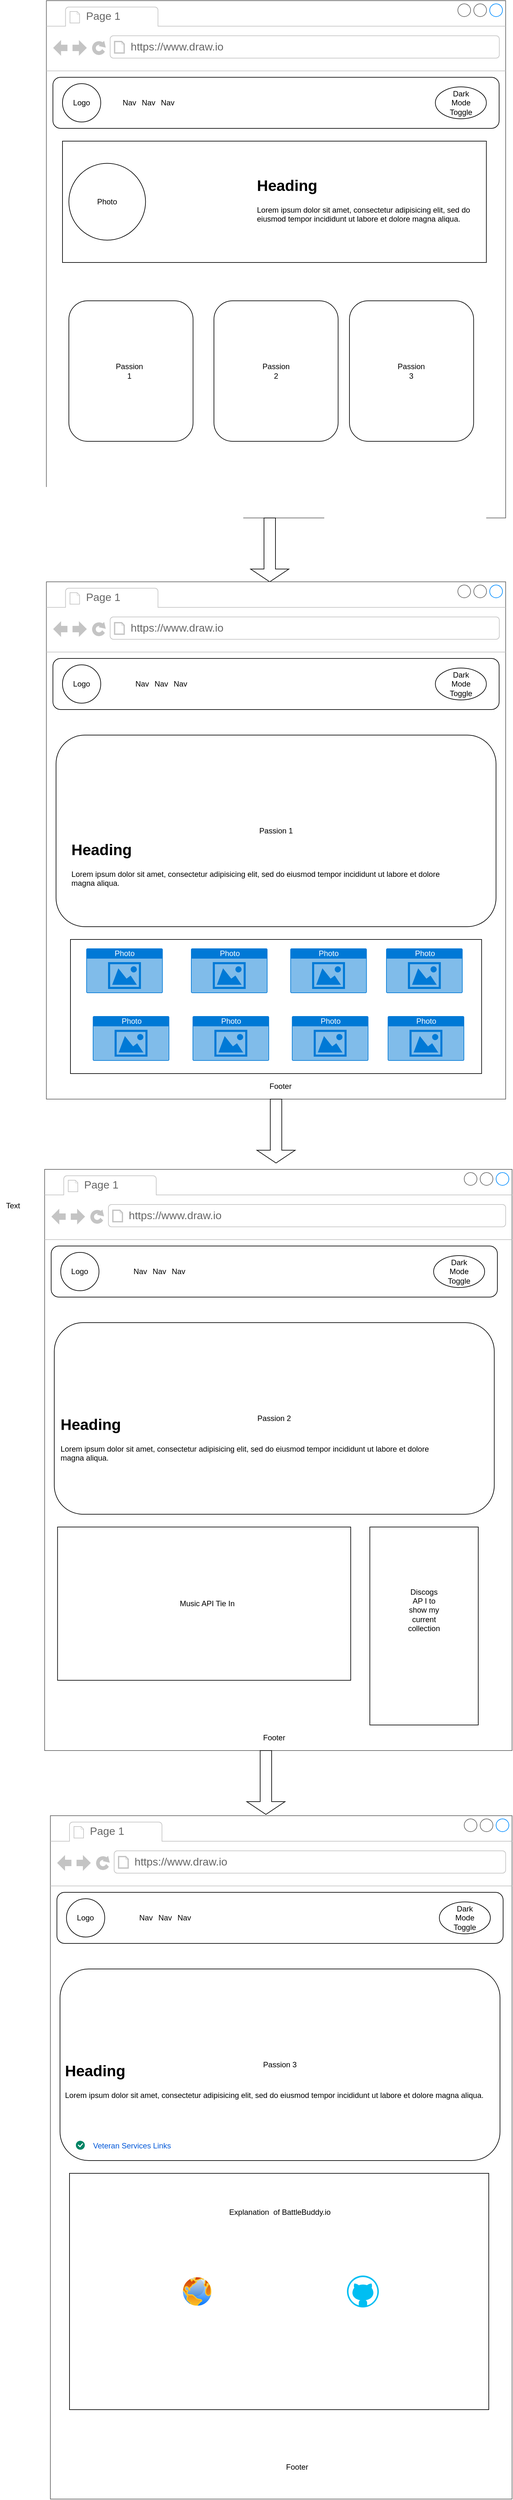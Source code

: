 <mxfile version="13.1.3">
    <diagram id="6hGFLwfOUW9BJ-s0fimq" name="Page-1">
        <mxGraphModel dx="1901" dy="798" grid="1" gridSize="10" guides="1" tooltips="1" connect="1" arrows="1" fold="1" page="1" pageScale="1" pageWidth="827" pageHeight="1169" math="0" shadow="0">
            <root>
                <mxCell id="0"/>
                <mxCell id="1" parent="0"/>
                <mxCell id="2" value="" style="rounded=0;whiteSpace=wrap;html=1;" parent="1" vertex="1">
                    <mxGeometry x="76" y="180" width="600" height="460" as="geometry"/>
                </mxCell>
                <mxCell id="6" value="" style="strokeWidth=1;shadow=0;dashed=0;align=center;html=1;shape=mxgraph.mockup.containers.browserWindow;rSize=0;strokeColor=#666666;strokeColor2=#008cff;strokeColor3=#c4c4c4;mainText=,;recursiveResize=0;" parent="1" vertex="1">
                    <mxGeometry x="69.75" y="180" width="720.25" height="810" as="geometry"/>
                </mxCell>
                <mxCell id="7" value="Page 1" style="strokeWidth=1;shadow=0;dashed=0;align=center;html=1;shape=mxgraph.mockup.containers.anchor;fontSize=17;fontColor=#666666;align=left;" parent="6" vertex="1">
                    <mxGeometry x="60" y="12" width="110" height="26" as="geometry"/>
                </mxCell>
                <mxCell id="8" value="https://www.draw.io" style="strokeWidth=1;shadow=0;dashed=0;align=center;html=1;shape=mxgraph.mockup.containers.anchor;rSize=0;fontSize=17;fontColor=#666666;align=left;" parent="6" vertex="1">
                    <mxGeometry x="130" y="60" width="250" height="26" as="geometry"/>
                </mxCell>
                <mxCell id="27" value="" style="rounded=0;whiteSpace=wrap;html=1;" parent="6" vertex="1">
                    <mxGeometry x="25.25" y="220" width="664.75" height="190" as="geometry"/>
                </mxCell>
                <mxCell id="48" value="" style="rounded=1;whiteSpace=wrap;html=1;" parent="6" vertex="1">
                    <mxGeometry x="10.25" y="120" width="699.75" height="80" as="geometry"/>
                </mxCell>
                <mxCell id="50" value="" style="ellipse;whiteSpace=wrap;html=1;aspect=fixed;" parent="6" vertex="1">
                    <mxGeometry x="25.25" y="130" width="60" height="60" as="geometry"/>
                </mxCell>
                <mxCell id="51" value="" style="ellipse;whiteSpace=wrap;html=1;" parent="6" vertex="1">
                    <mxGeometry x="610" y="135" width="80" height="50" as="geometry"/>
                </mxCell>
                <mxCell id="54" value="Logo" style="text;html=1;strokeColor=none;fillColor=none;align=center;verticalAlign=middle;whiteSpace=wrap;rounded=0;" parent="6" vertex="1">
                    <mxGeometry x="35.25" y="150" width="40" height="20" as="geometry"/>
                </mxCell>
                <mxCell id="55" value="Dark Mode Toggle" style="text;html=1;strokeColor=none;fillColor=none;align=center;verticalAlign=middle;whiteSpace=wrap;rounded=0;" parent="6" vertex="1">
                    <mxGeometry x="630" y="150" width="40" height="20" as="geometry"/>
                </mxCell>
                <mxCell id="59" value="&lt;h1&gt;Heading&lt;/h1&gt;&lt;p&gt;Lorem ipsum dolor sit amet, consectetur adipisicing elit, sed do eiusmod tempor incididunt ut labore et dolore magna aliqua.&lt;/p&gt;" style="text;html=1;strokeColor=none;fillColor=none;spacing=5;spacingTop=-20;whiteSpace=wrap;overflow=hidden;rounded=0;" parent="6" vertex="1">
                    <mxGeometry x="325.25" y="270" width="344.75" height="120" as="geometry"/>
                </mxCell>
                <mxCell id="60" value="" style="ellipse;whiteSpace=wrap;html=1;aspect=fixed;" parent="6" vertex="1">
                    <mxGeometry x="35.25" y="254.75" width="120.25" height="120.25" as="geometry"/>
                </mxCell>
                <mxCell id="61" value="Photo" style="text;html=1;strokeColor=none;fillColor=none;align=center;verticalAlign=middle;whiteSpace=wrap;rounded=0;" parent="6" vertex="1">
                    <mxGeometry x="75.25" y="304.88" width="40" height="20" as="geometry"/>
                </mxCell>
                <mxCell id="62" value="" style="rounded=1;whiteSpace=wrap;html=1;" parent="6" vertex="1">
                    <mxGeometry x="35.25" y="470" width="194.75" height="220" as="geometry"/>
                </mxCell>
                <mxCell id="64" value="" style="rounded=1;whiteSpace=wrap;html=1;" parent="6" vertex="1">
                    <mxGeometry x="475.25" y="470" width="194.75" height="220" as="geometry"/>
                </mxCell>
                <mxCell id="63" value="" style="rounded=1;whiteSpace=wrap;html=1;" parent="6" vertex="1">
                    <mxGeometry x="262.76" y="470" width="194.75" height="220" as="geometry"/>
                </mxCell>
                <mxCell id="65" value="Passion 1" style="text;html=1;strokeColor=none;fillColor=none;align=center;verticalAlign=middle;whiteSpace=wrap;rounded=0;" parent="6" vertex="1">
                    <mxGeometry x="110.25" y="570" width="40" height="20" as="geometry"/>
                </mxCell>
                <mxCell id="66" value="Passion 2" style="text;html=1;strokeColor=none;fillColor=none;align=center;verticalAlign=middle;whiteSpace=wrap;rounded=0;" parent="6" vertex="1">
                    <mxGeometry x="340.13" y="570" width="40" height="20" as="geometry"/>
                </mxCell>
                <mxCell id="67" value="Passion 3" style="text;html=1;strokeColor=none;fillColor=none;align=center;verticalAlign=middle;whiteSpace=wrap;rounded=0;" parent="6" vertex="1">
                    <mxGeometry x="552.63" y="570" width="40" height="20" as="geometry"/>
                </mxCell>
                <mxCell id="109" value="Nav" style="text;html=1;strokeColor=none;fillColor=none;align=center;verticalAlign=middle;whiteSpace=wrap;rounded=0;" parent="6" vertex="1">
                    <mxGeometry x="140.5" y="150" width="40" height="20" as="geometry"/>
                </mxCell>
                <mxCell id="110" value="Nav" style="text;html=1;strokeColor=none;fillColor=none;align=center;verticalAlign=middle;whiteSpace=wrap;rounded=0;" parent="6" vertex="1">
                    <mxGeometry x="110.25" y="150" width="40" height="20" as="geometry"/>
                </mxCell>
                <mxCell id="111" value="Nav" style="text;html=1;strokeColor=none;fillColor=none;align=center;verticalAlign=middle;whiteSpace=wrap;rounded=0;" parent="6" vertex="1">
                    <mxGeometry x="170.25" y="150" width="40" height="20" as="geometry"/>
                </mxCell>
                <mxCell id="69" value="" style="shape=singleArrow;direction=south;whiteSpace=wrap;html=1;" parent="1" vertex="1">
                    <mxGeometry x="390" y="990" width="60" height="100" as="geometry"/>
                </mxCell>
                <mxCell id="70" value="" style="strokeWidth=1;shadow=0;dashed=0;align=center;html=1;shape=mxgraph.mockup.containers.browserWindow;rSize=0;strokeColor=#666666;strokeColor2=#008cff;strokeColor3=#c4c4c4;mainText=,;recursiveResize=0;" parent="1" vertex="1">
                    <mxGeometry x="69.75" y="1090" width="720.25" height="810" as="geometry"/>
                </mxCell>
                <mxCell id="128" value="" style="rounded=0;whiteSpace=wrap;html=1;" parent="70" vertex="1">
                    <mxGeometry x="37.75" y="560" width="644.75" height="210" as="geometry"/>
                </mxCell>
                <mxCell id="71" value="Page 1" style="strokeWidth=1;shadow=0;dashed=0;align=center;html=1;shape=mxgraph.mockup.containers.anchor;fontSize=17;fontColor=#666666;align=left;" parent="70" vertex="1">
                    <mxGeometry x="60" y="12" width="110" height="26" as="geometry"/>
                </mxCell>
                <mxCell id="72" value="https://www.draw.io" style="strokeWidth=1;shadow=0;dashed=0;align=center;html=1;shape=mxgraph.mockup.containers.anchor;rSize=0;fontSize=17;fontColor=#666666;align=left;" parent="70" vertex="1">
                    <mxGeometry x="130" y="60" width="250" height="26" as="geometry"/>
                </mxCell>
                <mxCell id="74" value="" style="rounded=1;whiteSpace=wrap;html=1;" parent="70" vertex="1">
                    <mxGeometry x="10.25" y="120" width="699.75" height="80" as="geometry"/>
                </mxCell>
                <mxCell id="75" value="" style="ellipse;whiteSpace=wrap;html=1;aspect=fixed;" parent="70" vertex="1">
                    <mxGeometry x="25.25" y="130" width="60" height="60" as="geometry"/>
                </mxCell>
                <mxCell id="76" value="" style="ellipse;whiteSpace=wrap;html=1;" parent="70" vertex="1">
                    <mxGeometry x="610" y="135" width="80" height="50" as="geometry"/>
                </mxCell>
                <mxCell id="77" value="Logo" style="text;html=1;strokeColor=none;fillColor=none;align=center;verticalAlign=middle;whiteSpace=wrap;rounded=0;" parent="70" vertex="1">
                    <mxGeometry x="35.25" y="150" width="40" height="20" as="geometry"/>
                </mxCell>
                <mxCell id="78" value="Dark Mode Toggle" style="text;html=1;strokeColor=none;fillColor=none;align=center;verticalAlign=middle;whiteSpace=wrap;rounded=0;" parent="70" vertex="1">
                    <mxGeometry x="630" y="150" width="40" height="20" as="geometry"/>
                </mxCell>
                <mxCell id="82" value="" style="rounded=1;whiteSpace=wrap;html=1;" parent="70" vertex="1">
                    <mxGeometry x="15.13" y="240" width="690" height="300" as="geometry"/>
                </mxCell>
                <mxCell id="85" value="Passion 1" style="text;html=1;strokeColor=none;fillColor=none;align=center;verticalAlign=middle;whiteSpace=wrap;rounded=0;" parent="70" vertex="1">
                    <mxGeometry x="317.25" y="350" width="85.75" height="80" as="geometry"/>
                </mxCell>
                <mxCell id="106" value="Nav" style="text;html=1;strokeColor=none;fillColor=none;align=center;verticalAlign=middle;whiteSpace=wrap;rounded=0;" parent="70" vertex="1">
                    <mxGeometry x="130" y="150" width="40" height="20" as="geometry"/>
                </mxCell>
                <mxCell id="107" value="Nav" style="text;html=1;strokeColor=none;fillColor=none;align=center;verticalAlign=middle;whiteSpace=wrap;rounded=0;" parent="70" vertex="1">
                    <mxGeometry x="160.25" y="150" width="40" height="20" as="geometry"/>
                </mxCell>
                <mxCell id="108" value="Nav" style="text;html=1;strokeColor=none;fillColor=none;align=center;verticalAlign=middle;whiteSpace=wrap;rounded=0;" parent="70" vertex="1">
                    <mxGeometry x="190" y="150" width="40" height="20" as="geometry"/>
                </mxCell>
                <mxCell id="129" value="Photo" style="html=1;strokeColor=none;fillColor=#0079D6;labelPosition=center;verticalLabelPosition=middle;verticalAlign=top;align=center;fontSize=12;outlineConnect=0;spacingTop=-6;fontColor=#FFFFFF;shape=mxgraph.sitemap.photo;" parent="70" vertex="1">
                    <mxGeometry x="62.5" y="574" width="120" height="70" as="geometry"/>
                </mxCell>
                <mxCell id="130" value="Photo" style="html=1;strokeColor=none;fillColor=#0079D6;labelPosition=center;verticalLabelPosition=middle;verticalAlign=top;align=center;fontSize=12;outlineConnect=0;spacingTop=-6;fontColor=#FFFFFF;shape=mxgraph.sitemap.photo;" parent="70" vertex="1">
                    <mxGeometry x="226.75" y="574" width="120" height="70" as="geometry"/>
                </mxCell>
                <mxCell id="131" value="Photo" style="html=1;strokeColor=none;fillColor=#0079D6;labelPosition=center;verticalLabelPosition=middle;verticalAlign=top;align=center;fontSize=12;outlineConnect=0;spacingTop=-6;fontColor=#FFFFFF;shape=mxgraph.sitemap.photo;" parent="70" vertex="1">
                    <mxGeometry x="382.5" y="574" width="120" height="70" as="geometry"/>
                </mxCell>
                <mxCell id="132" value="Photo" style="html=1;strokeColor=none;fillColor=#0079D6;labelPosition=center;verticalLabelPosition=middle;verticalAlign=top;align=center;fontSize=12;outlineConnect=0;spacingTop=-6;fontColor=#FFFFFF;shape=mxgraph.sitemap.photo;" parent="70" vertex="1">
                    <mxGeometry x="532.75" y="574" width="120" height="70" as="geometry"/>
                </mxCell>
                <mxCell id="133" value="Photo" style="html=1;strokeColor=none;fillColor=#0079D6;labelPosition=center;verticalLabelPosition=middle;verticalAlign=top;align=center;fontSize=12;outlineConnect=0;spacingTop=-6;fontColor=#FFFFFF;shape=mxgraph.sitemap.photo;" parent="70" vertex="1">
                    <mxGeometry x="72.75" y="680" width="120" height="70" as="geometry"/>
                </mxCell>
                <mxCell id="134" value="Photo" style="html=1;strokeColor=none;fillColor=#0079D6;labelPosition=center;verticalLabelPosition=middle;verticalAlign=top;align=center;fontSize=12;outlineConnect=0;spacingTop=-6;fontColor=#FFFFFF;shape=mxgraph.sitemap.photo;" parent="70" vertex="1">
                    <mxGeometry x="229.25" y="680" width="120" height="70" as="geometry"/>
                </mxCell>
                <mxCell id="135" value="Photo" style="html=1;strokeColor=none;fillColor=#0079D6;labelPosition=center;verticalLabelPosition=middle;verticalAlign=top;align=center;fontSize=12;outlineConnect=0;spacingTop=-6;fontColor=#FFFFFF;shape=mxgraph.sitemap.photo;" parent="70" vertex="1">
                    <mxGeometry x="385" y="680" width="120" height="70" as="geometry"/>
                </mxCell>
                <mxCell id="136" value="Photo" style="html=1;strokeColor=none;fillColor=#0079D6;labelPosition=center;verticalLabelPosition=middle;verticalAlign=top;align=center;fontSize=12;outlineConnect=0;spacingTop=-6;fontColor=#FFFFFF;shape=mxgraph.sitemap.photo;" parent="70" vertex="1">
                    <mxGeometry x="535.25" y="680" width="120" height="70" as="geometry"/>
                </mxCell>
                <mxCell id="193" value="&lt;h1&gt;Heading&lt;/h1&gt;&lt;p&gt;Lorem ipsum dolor sit amet, consectetur adipisicing elit, sed do eiusmod tempor incididunt ut labore et dolore magna aliqua.&lt;/p&gt;" style="text;html=1;strokeColor=none;fillColor=none;spacing=5;spacingTop=-20;whiteSpace=wrap;overflow=hidden;rounded=0;" vertex="1" parent="70">
                    <mxGeometry x="34.25" y="400" width="605.75" height="160" as="geometry"/>
                </mxCell>
                <mxCell id="197" value="Footer" style="text;html=1;strokeColor=none;fillColor=none;align=center;verticalAlign=middle;whiteSpace=wrap;rounded=0;" vertex="1" parent="70">
                    <mxGeometry x="34.25" y="780" width="666" height="20" as="geometry"/>
                </mxCell>
                <mxCell id="137" value="" style="shape=singleArrow;direction=south;whiteSpace=wrap;html=1;" parent="1" vertex="1">
                    <mxGeometry x="399.88" y="1900" width="60" height="100" as="geometry"/>
                </mxCell>
                <mxCell id="138" value="" style="strokeWidth=1;shadow=0;dashed=0;align=center;html=1;shape=mxgraph.mockup.containers.browserWindow;rSize=0;strokeColor=#666666;strokeColor2=#008cff;strokeColor3=#c4c4c4;mainText=,;recursiveResize=0;" parent="1" vertex="1">
                    <mxGeometry x="67" y="2010" width="733" height="910" as="geometry"/>
                </mxCell>
                <mxCell id="140" value="Page 1" style="strokeWidth=1;shadow=0;dashed=0;align=center;html=1;shape=mxgraph.mockup.containers.anchor;fontSize=17;fontColor=#666666;align=left;" parent="138" vertex="1">
                    <mxGeometry x="60" y="12" width="110" height="26" as="geometry"/>
                </mxCell>
                <mxCell id="141" value="https://www.draw.io" style="strokeWidth=1;shadow=0;dashed=0;align=center;html=1;shape=mxgraph.mockup.containers.anchor;rSize=0;fontSize=17;fontColor=#666666;align=left;" parent="138" vertex="1">
                    <mxGeometry x="130" y="60" width="250" height="26" as="geometry"/>
                </mxCell>
                <mxCell id="142" value="" style="rounded=1;whiteSpace=wrap;html=1;" parent="138" vertex="1">
                    <mxGeometry x="10.25" y="120" width="699.75" height="80" as="geometry"/>
                </mxCell>
                <mxCell id="143" value="" style="ellipse;whiteSpace=wrap;html=1;aspect=fixed;" parent="138" vertex="1">
                    <mxGeometry x="25.25" y="130" width="60" height="60" as="geometry"/>
                </mxCell>
                <mxCell id="144" value="" style="ellipse;whiteSpace=wrap;html=1;" parent="138" vertex="1">
                    <mxGeometry x="610" y="135" width="80" height="50" as="geometry"/>
                </mxCell>
                <mxCell id="145" value="Logo" style="text;html=1;strokeColor=none;fillColor=none;align=center;verticalAlign=middle;whiteSpace=wrap;rounded=0;" parent="138" vertex="1">
                    <mxGeometry x="35.25" y="150" width="40" height="20" as="geometry"/>
                </mxCell>
                <mxCell id="146" value="Dark Mode Toggle" style="text;html=1;strokeColor=none;fillColor=none;align=center;verticalAlign=middle;whiteSpace=wrap;rounded=0;" parent="138" vertex="1">
                    <mxGeometry x="630" y="150" width="40" height="20" as="geometry"/>
                </mxCell>
                <mxCell id="147" value="" style="rounded=1;whiteSpace=wrap;html=1;" parent="138" vertex="1">
                    <mxGeometry x="15.13" y="240" width="690" height="300" as="geometry"/>
                </mxCell>
                <mxCell id="148" value="Passion 2" style="text;html=1;strokeColor=none;fillColor=none;align=center;verticalAlign=middle;whiteSpace=wrap;rounded=0;" parent="138" vertex="1">
                    <mxGeometry x="317.25" y="350" width="85.75" height="80" as="geometry"/>
                </mxCell>
                <mxCell id="149" value="Nav" style="text;html=1;strokeColor=none;fillColor=none;align=center;verticalAlign=middle;whiteSpace=wrap;rounded=0;" parent="138" vertex="1">
                    <mxGeometry x="130" y="150" width="40" height="20" as="geometry"/>
                </mxCell>
                <mxCell id="150" value="Nav" style="text;html=1;strokeColor=none;fillColor=none;align=center;verticalAlign=middle;whiteSpace=wrap;rounded=0;" parent="138" vertex="1">
                    <mxGeometry x="160.25" y="150" width="40" height="20" as="geometry"/>
                </mxCell>
                <mxCell id="151" value="Nav" style="text;html=1;strokeColor=none;fillColor=none;align=center;verticalAlign=middle;whiteSpace=wrap;rounded=0;" parent="138" vertex="1">
                    <mxGeometry x="190" y="150" width="40" height="20" as="geometry"/>
                </mxCell>
                <mxCell id="160" value="" style="rounded=0;whiteSpace=wrap;html=1;" parent="138" vertex="1">
                    <mxGeometry x="20.25" y="560" width="459.75" height="240" as="geometry"/>
                </mxCell>
                <mxCell id="161" value="Music API Tie In" style="text;html=1;strokeColor=none;fillColor=none;align=center;verticalAlign=middle;whiteSpace=wrap;rounded=0;" parent="138" vertex="1">
                    <mxGeometry x="190" y="660" width="130" height="40" as="geometry"/>
                </mxCell>
                <mxCell id="162" value="" style="rounded=0;whiteSpace=wrap;html=1;rotation=90;" parent="138" vertex="1">
                    <mxGeometry x="440" y="630" width="310" height="170" as="geometry"/>
                </mxCell>
                <mxCell id="163" value="Discogs AP I to show my current collection" style="text;html=1;strokeColor=none;fillColor=none;align=center;verticalAlign=middle;whiteSpace=wrap;rounded=0;" parent="138" vertex="1">
                    <mxGeometry x="575" y="680" width="40" height="20" as="geometry"/>
                </mxCell>
                <mxCell id="192" value="&lt;h1&gt;Heading&lt;/h1&gt;&lt;p&gt;Lorem ipsum dolor sit amet, consectetur adipisicing elit, sed do eiusmod tempor incididunt ut labore et dolore magna aliqua.&lt;/p&gt;" style="text;html=1;strokeColor=none;fillColor=none;spacing=5;spacingTop=-20;whiteSpace=wrap;overflow=hidden;rounded=0;" vertex="1" parent="138">
                    <mxGeometry x="20.25" y="380" width="609.75" height="140" as="geometry"/>
                </mxCell>
                <mxCell id="196" value="Footer" style="text;html=1;strokeColor=none;fillColor=none;align=center;verticalAlign=middle;whiteSpace=wrap;rounded=0;" vertex="1" parent="138">
                    <mxGeometry x="27.13" y="880" width="666" height="20" as="geometry"/>
                </mxCell>
                <mxCell id="164" value="" style="shape=singleArrow;direction=south;whiteSpace=wrap;html=1;" parent="1" vertex="1">
                    <mxGeometry x="384" y="2920" width="60" height="100" as="geometry"/>
                </mxCell>
                <mxCell id="165" value="" style="strokeWidth=1;shadow=0;dashed=0;align=center;html=1;shape=mxgraph.mockup.containers.browserWindow;rSize=0;strokeColor=#666666;strokeColor2=#008cff;strokeColor3=#c4c4c4;mainText=,;recursiveResize=0;" parent="1" vertex="1">
                    <mxGeometry x="76" y="3022" width="724" height="1070" as="geometry"/>
                </mxCell>
                <mxCell id="166" value="Page 1" style="strokeWidth=1;shadow=0;dashed=0;align=center;html=1;shape=mxgraph.mockup.containers.anchor;fontSize=17;fontColor=#666666;align=left;" parent="165" vertex="1">
                    <mxGeometry x="60" y="12" width="110" height="26" as="geometry"/>
                </mxCell>
                <mxCell id="167" value="https://www.draw.io" style="strokeWidth=1;shadow=0;dashed=0;align=center;html=1;shape=mxgraph.mockup.containers.anchor;rSize=0;fontSize=17;fontColor=#666666;align=left;" parent="165" vertex="1">
                    <mxGeometry x="130" y="60" width="250" height="26" as="geometry"/>
                </mxCell>
                <mxCell id="168" value="" style="rounded=1;whiteSpace=wrap;html=1;" parent="165" vertex="1">
                    <mxGeometry x="10.25" y="120" width="699.75" height="80" as="geometry"/>
                </mxCell>
                <mxCell id="169" value="" style="ellipse;whiteSpace=wrap;html=1;aspect=fixed;" parent="165" vertex="1">
                    <mxGeometry x="25.25" y="130" width="60" height="60" as="geometry"/>
                </mxCell>
                <mxCell id="170" value="" style="ellipse;whiteSpace=wrap;html=1;" parent="165" vertex="1">
                    <mxGeometry x="610" y="135" width="80" height="50" as="geometry"/>
                </mxCell>
                <mxCell id="171" value="Logo" style="text;html=1;strokeColor=none;fillColor=none;align=center;verticalAlign=middle;whiteSpace=wrap;rounded=0;" parent="165" vertex="1">
                    <mxGeometry x="35.25" y="150" width="40" height="20" as="geometry"/>
                </mxCell>
                <mxCell id="172" value="Dark Mode Toggle" style="text;html=1;strokeColor=none;fillColor=none;align=center;verticalAlign=middle;whiteSpace=wrap;rounded=0;" parent="165" vertex="1">
                    <mxGeometry x="630" y="150" width="40" height="20" as="geometry"/>
                </mxCell>
                <mxCell id="173" value="" style="rounded=1;whiteSpace=wrap;html=1;" parent="165" vertex="1">
                    <mxGeometry x="15.13" y="240" width="690" height="300" as="geometry"/>
                </mxCell>
                <mxCell id="174" value="Passion 3" style="text;html=1;strokeColor=none;fillColor=none;align=center;verticalAlign=middle;whiteSpace=wrap;rounded=0;" parent="165" vertex="1">
                    <mxGeometry x="317.25" y="350" width="85.75" height="80" as="geometry"/>
                </mxCell>
                <mxCell id="175" value="Nav" style="text;html=1;strokeColor=none;fillColor=none;align=center;verticalAlign=middle;whiteSpace=wrap;rounded=0;" parent="165" vertex="1">
                    <mxGeometry x="130" y="150" width="40" height="20" as="geometry"/>
                </mxCell>
                <mxCell id="176" value="Nav" style="text;html=1;strokeColor=none;fillColor=none;align=center;verticalAlign=middle;whiteSpace=wrap;rounded=0;" parent="165" vertex="1">
                    <mxGeometry x="160.25" y="150" width="40" height="20" as="geometry"/>
                </mxCell>
                <mxCell id="177" value="Nav" style="text;html=1;strokeColor=none;fillColor=none;align=center;verticalAlign=middle;whiteSpace=wrap;rounded=0;" parent="165" vertex="1">
                    <mxGeometry x="190" y="150" width="40" height="20" as="geometry"/>
                </mxCell>
                <mxCell id="182" value="&lt;h1&gt;Heading&lt;/h1&gt;&lt;p&gt;Lorem ipsum dolor sit amet, consectetur adipisicing elit, sed do eiusmod tempor incididunt ut labore et dolore magna aliqua.&lt;/p&gt;" style="text;html=1;strokeColor=none;fillColor=none;spacing=5;spacingTop=-20;whiteSpace=wrap;overflow=hidden;rounded=0;" parent="165" vertex="1">
                    <mxGeometry x="17.76" y="380" width="684.75" height="140" as="geometry"/>
                </mxCell>
                <mxCell id="185" value="Veteran Services Links" style="fillColor=none;strokeColor=none;html=1;fontColor=#0057D8;align=left;fontSize=12" parent="165" vertex="1">
                    <mxGeometry x="65.0" y="500" width="125" height="33" as="geometry"/>
                </mxCell>
                <mxCell id="186" value="" style="html=1;shadow=0;dashed=0;shape=mxgraph.atlassian.checkbox;fillColor=#008465;strokeColor=none;html=1" parent="165" vertex="1">
                    <mxGeometry x="40.0" y="509" width="14" height="14" as="geometry"/>
                </mxCell>
                <mxCell id="187" value="" style="rounded=0;whiteSpace=wrap;html=1;" parent="165" vertex="1">
                    <mxGeometry x="30" y="560" width="657.5" height="370" as="geometry"/>
                </mxCell>
                <mxCell id="188" value="Explanation&amp;nbsp; of BattleBuddy.io" style="text;html=1;strokeColor=none;fillColor=none;align=center;verticalAlign=middle;whiteSpace=wrap;rounded=0;" parent="165" vertex="1">
                    <mxGeometry x="50.14" y="578" width="620" height="85" as="geometry"/>
                </mxCell>
                <mxCell id="189" value="" style="verticalLabelPosition=bottom;html=1;verticalAlign=top;align=center;strokeColor=none;fillColor=#00BEF2;shape=mxgraph.azure.github_code;pointerEvents=1;" parent="165" vertex="1">
                    <mxGeometry x="465.13" y="720" width="50" height="50" as="geometry"/>
                </mxCell>
                <mxCell id="190" value="" style="aspect=fixed;perimeter=ellipsePerimeter;html=1;align=center;shadow=0;dashed=0;spacingTop=3;image;image=img/lib/active_directory/internet_globe.svg;" parent="165" vertex="1">
                    <mxGeometry x="205.13" y="720" width="50" height="50" as="geometry"/>
                </mxCell>
                <mxCell id="195" value="Footer" style="text;html=1;strokeColor=none;fillColor=none;align=center;verticalAlign=middle;whiteSpace=wrap;rounded=0;" vertex="1" parent="165">
                    <mxGeometry x="54" y="1010" width="666" height="20" as="geometry"/>
                </mxCell>
                <mxCell id="191" value="Text" style="text;html=1;align=center;verticalAlign=middle;resizable=0;points=[];autosize=1;" vertex="1" parent="1">
                    <mxGeometry x="-3" y="2057" width="40" height="20" as="geometry"/>
                </mxCell>
            </root>
        </mxGraphModel>
    </diagram>
</mxfile>